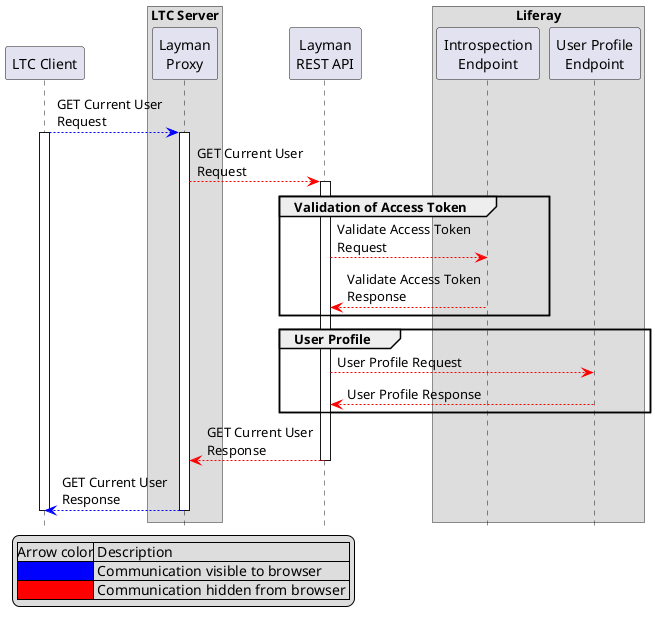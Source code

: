 @startuml
hide footbox
participant "LTC Client" as ltcc

box "LTC Server"
    participant "Layman\nProxy" as ltcsproxy
end box
participant "Layman\nREST API" as layman

box "Liferay"
	participant "Introspection\nEndpoint" as lris
	participant "User Profile\nEndpoint" as lruser
end box


ltcc [#0000FF]--> ltcsproxy: GET Current User\nRequest
activate ltcc
activate ltcsproxy
ltcsproxy [#FF0000]--> layman: GET Current User\nRequest
activate layman
group Validation of Access Token
    layman [#FF0000]--> lris: Validate Access Token\nRequest
    lris [#FF0000]--> layman: Validate Access Token\nResponse
end
group User Profile
    layman [#FF0000]--> lruser: User Profile Request
    lruser [#FF0000]--> layman: User Profile Response
end
layman [#FF0000]--> ltcsproxy: GET Current User\nResponse
deactivate layman
ltcsproxy [#0000FF]--> ltcc: GET Current User\nResponse
deactivate ltcsproxy
deactivate ltcc

legend left
    |Arrow color| Description |
    |<#0000FF>| Communication visible to browser |
    |<#FF0000>| Communication hidden from browser |
endlegend

@enduml